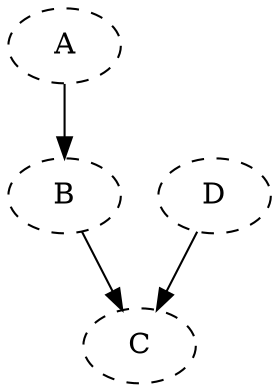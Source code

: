 digraph test{
    A[style="dashed"];
    B[style="dashed"];
    C[style="dashed"];
    D[style="dashed"];
    A -> B;
    B -> C;
    D -> C;
}
